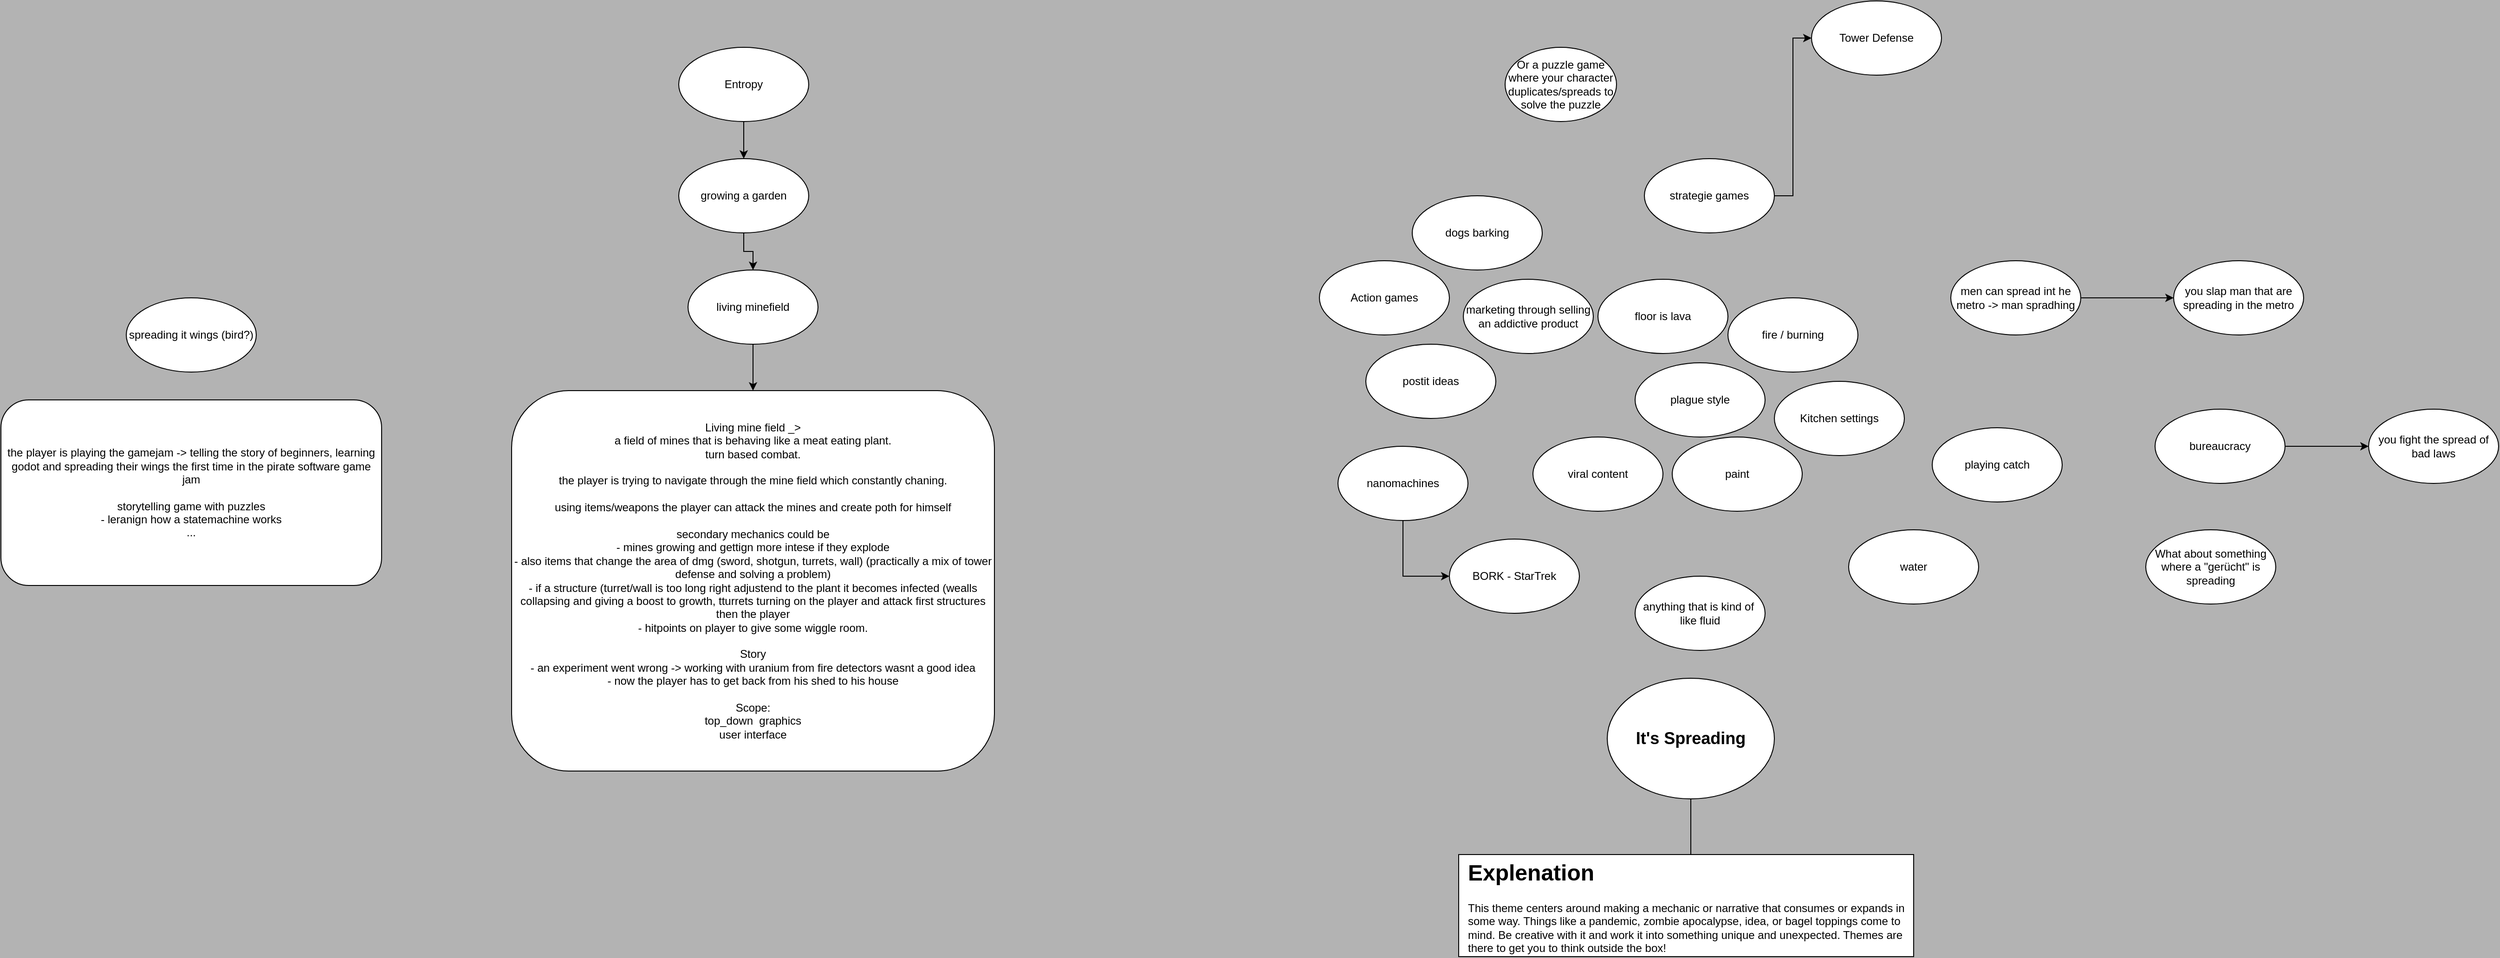 <mxfile version="22.0.2" type="device">
  <diagram name="Page-1" id="4Y5169i-J_ugkYAt-xjl">
    <mxGraphModel dx="2431" dy="707" grid="1" gridSize="10" guides="1" tooltips="1" connect="1" arrows="1" fold="1" page="0" pageScale="1" pageWidth="1169" pageHeight="827" background="#B3B3B3" math="0" shadow="0">
      <root>
        <mxCell id="0" />
        <mxCell id="1" parent="0" />
        <mxCell id="lqZI8Cv99HljoWMNERQL-3" value="" style="rounded=0;whiteSpace=wrap;html=1;" parent="1" vertex="1">
          <mxGeometry x="630" y="1110" width="490" height="110" as="geometry" />
        </mxCell>
        <mxCell id="lqZI8Cv99HljoWMNERQL-4" style="edgeStyle=orthogonalEdgeStyle;rounded=0;orthogonalLoop=1;jettySize=auto;html=1;entryX=0.5;entryY=0;entryDx=0;entryDy=0;endArrow=none;endFill=0;" parent="1" source="lqZI8Cv99HljoWMNERQL-1" target="lqZI8Cv99HljoWMNERQL-2" edge="1">
          <mxGeometry relative="1" as="geometry" />
        </mxCell>
        <mxCell id="lqZI8Cv99HljoWMNERQL-1" value="It&#39;s Spreading" style="ellipse;whiteSpace=wrap;html=1;fontStyle=1;fontSize=18;" parent="1" vertex="1">
          <mxGeometry x="790" y="920" width="180" height="130" as="geometry" />
        </mxCell>
        <mxCell id="lqZI8Cv99HljoWMNERQL-2" value="&lt;h1&gt;Explenation&lt;/h1&gt;&lt;p&gt;This theme centers around making a mechanic or narrative that consumes or expands in some way. Things like a pandemic, zombie apocalypse, idea, or bagel toppings come to mind. Be creative with it and work it into something unique and unexpected. Themes are there to get you to think outside the box!&lt;br&gt;&lt;/p&gt;" style="text;html=1;strokeColor=none;fillColor=none;spacing=5;spacingTop=-20;whiteSpace=wrap;overflow=hidden;rounded=0;" parent="1" vertex="1">
          <mxGeometry x="635" y="1110" width="490" height="110" as="geometry" />
        </mxCell>
        <mxCell id="lqZI8Cv99HljoWMNERQL-5" value="Tower Defense&lt;br&gt;" style="ellipse;whiteSpace=wrap;html=1;" parent="1" vertex="1">
          <mxGeometry x="1010" y="190" width="140" height="80" as="geometry" />
        </mxCell>
        <mxCell id="lqZI8Cv99HljoWMNERQL-7" value="Kitchen settings" style="ellipse;whiteSpace=wrap;html=1;" parent="1" vertex="1">
          <mxGeometry x="970" y="600" width="140" height="80" as="geometry" />
        </mxCell>
        <mxCell id="lqZI8Cv99HljoWMNERQL-8" value="plague style" style="ellipse;whiteSpace=wrap;html=1;" parent="1" vertex="1">
          <mxGeometry x="820" y="580" width="140" height="80" as="geometry" />
        </mxCell>
        <mxCell id="lqZI8Cv99HljoWMNERQL-9" value="paint" style="ellipse;whiteSpace=wrap;html=1;" parent="1" vertex="1">
          <mxGeometry x="860" y="660" width="140" height="80" as="geometry" />
        </mxCell>
        <mxCell id="lqZI8Cv99HljoWMNERQL-10" value="water" style="ellipse;whiteSpace=wrap;html=1;" parent="1" vertex="1">
          <mxGeometry x="1050" y="760" width="140" height="80" as="geometry" />
        </mxCell>
        <mxCell id="lqZI8Cv99HljoWMNERQL-11" value="playing catch" style="ellipse;whiteSpace=wrap;html=1;" parent="1" vertex="1">
          <mxGeometry x="1140" y="650" width="140" height="80" as="geometry" />
        </mxCell>
        <mxCell id="lqZI8Cv99HljoWMNERQL-12" value="fire / burning" style="ellipse;whiteSpace=wrap;html=1;" parent="1" vertex="1">
          <mxGeometry x="920" y="510" width="140" height="80" as="geometry" />
        </mxCell>
        <mxCell id="lqZI8Cv99HljoWMNERQL-13" value="floor is lava" style="ellipse;whiteSpace=wrap;html=1;" parent="1" vertex="1">
          <mxGeometry x="780" y="490" width="140" height="80" as="geometry" />
        </mxCell>
        <mxCell id="4PqtFaMHEQPSMtPGuPxq-4" style="edgeStyle=orthogonalEdgeStyle;rounded=0;orthogonalLoop=1;jettySize=auto;html=1;" parent="1" source="lqZI8Cv99HljoWMNERQL-14" target="lqZI8Cv99HljoWMNERQL-17" edge="1">
          <mxGeometry relative="1" as="geometry" />
        </mxCell>
        <mxCell id="lqZI8Cv99HljoWMNERQL-14" value="growing a garden" style="ellipse;whiteSpace=wrap;html=1;" parent="1" vertex="1">
          <mxGeometry x="-210" y="360" width="140" height="80" as="geometry" />
        </mxCell>
        <mxCell id="lqZI8Cv99HljoWMNERQL-15" value="marketing through selling an addictive product" style="ellipse;whiteSpace=wrap;html=1;" parent="1" vertex="1">
          <mxGeometry x="635" y="490" width="140" height="80" as="geometry" />
        </mxCell>
        <mxCell id="lqZI8Cv99HljoWMNERQL-16" value="postit ideas" style="ellipse;whiteSpace=wrap;html=1;" parent="1" vertex="1">
          <mxGeometry x="530" y="560" width="140" height="80" as="geometry" />
        </mxCell>
        <mxCell id="4PqtFaMHEQPSMtPGuPxq-5" style="edgeStyle=orthogonalEdgeStyle;rounded=0;orthogonalLoop=1;jettySize=auto;html=1;" parent="1" source="lqZI8Cv99HljoWMNERQL-17" target="lqZI8Cv99HljoWMNERQL-38" edge="1">
          <mxGeometry relative="1" as="geometry" />
        </mxCell>
        <mxCell id="lqZI8Cv99HljoWMNERQL-17" value="living minefield" style="ellipse;whiteSpace=wrap;html=1;" parent="1" vertex="1">
          <mxGeometry x="-200" y="480" width="140" height="80" as="geometry" />
        </mxCell>
        <mxCell id="lqZI8Cv99HljoWMNERQL-18" value="dogs barking" style="ellipse;whiteSpace=wrap;html=1;" parent="1" vertex="1">
          <mxGeometry x="580" y="400" width="140" height="80" as="geometry" />
        </mxCell>
        <mxCell id="lqZI8Cv99HljoWMNERQL-19" value="viral content" style="ellipse;whiteSpace=wrap;html=1;" parent="1" vertex="1">
          <mxGeometry x="710" y="660" width="140" height="80" as="geometry" />
        </mxCell>
        <mxCell id="lqZI8Cv99HljoWMNERQL-22" style="edgeStyle=orthogonalEdgeStyle;rounded=0;orthogonalLoop=1;jettySize=auto;html=1;entryX=0;entryY=0.5;entryDx=0;entryDy=0;" parent="1" source="lqZI8Cv99HljoWMNERQL-20" target="lqZI8Cv99HljoWMNERQL-5" edge="1">
          <mxGeometry relative="1" as="geometry" />
        </mxCell>
        <mxCell id="lqZI8Cv99HljoWMNERQL-20" value="strategie games" style="ellipse;whiteSpace=wrap;html=1;" parent="1" vertex="1">
          <mxGeometry x="830" y="360" width="140" height="80" as="geometry" />
        </mxCell>
        <mxCell id="lqZI8Cv99HljoWMNERQL-21" value="Action games" style="ellipse;whiteSpace=wrap;html=1;" parent="1" vertex="1">
          <mxGeometry x="480" y="470" width="140" height="80" as="geometry" />
        </mxCell>
        <mxCell id="lqZI8Cv99HljoWMNERQL-23" value="Or a puzzle game where your character duplicates/spreads to solve the puzzle" style="ellipse;whiteSpace=wrap;html=1;" parent="1" vertex="1">
          <mxGeometry x="680" y="240" width="120" height="80" as="geometry" />
        </mxCell>
        <mxCell id="lqZI8Cv99HljoWMNERQL-24" value="anything that is kind of&amp;nbsp; like fluid" style="ellipse;whiteSpace=wrap;html=1;" parent="1" vertex="1">
          <mxGeometry x="820" y="810" width="140" height="80" as="geometry" />
        </mxCell>
        <mxCell id="lqZI8Cv99HljoWMNERQL-27" style="edgeStyle=orthogonalEdgeStyle;rounded=0;orthogonalLoop=1;jettySize=auto;html=1;entryX=0;entryY=0.5;entryDx=0;entryDy=0;" parent="1" source="lqZI8Cv99HljoWMNERQL-25" target="lqZI8Cv99HljoWMNERQL-26" edge="1">
          <mxGeometry relative="1" as="geometry" />
        </mxCell>
        <mxCell id="lqZI8Cv99HljoWMNERQL-25" value="nanomachines" style="ellipse;whiteSpace=wrap;html=1;" parent="1" vertex="1">
          <mxGeometry x="500" y="670" width="140" height="80" as="geometry" />
        </mxCell>
        <mxCell id="lqZI8Cv99HljoWMNERQL-26" value="BORK - StarTrek" style="ellipse;whiteSpace=wrap;html=1;" parent="1" vertex="1">
          <mxGeometry x="620" y="770" width="140" height="80" as="geometry" />
        </mxCell>
        <mxCell id="lqZI8Cv99HljoWMNERQL-30" style="edgeStyle=orthogonalEdgeStyle;rounded=0;orthogonalLoop=1;jettySize=auto;html=1;entryX=0;entryY=0.5;entryDx=0;entryDy=0;" parent="1" source="lqZI8Cv99HljoWMNERQL-28" target="lqZI8Cv99HljoWMNERQL-29" edge="1">
          <mxGeometry relative="1" as="geometry" />
        </mxCell>
        <mxCell id="lqZI8Cv99HljoWMNERQL-28" value="men can spread int he metro -&amp;gt; man spradhing" style="ellipse;whiteSpace=wrap;html=1;" parent="1" vertex="1">
          <mxGeometry x="1160" y="470" width="140" height="80" as="geometry" />
        </mxCell>
        <mxCell id="lqZI8Cv99HljoWMNERQL-29" value="you slap man that are spreading in the metro" style="ellipse;whiteSpace=wrap;html=1;" parent="1" vertex="1">
          <mxGeometry x="1400" y="470" width="140" height="80" as="geometry" />
        </mxCell>
        <mxCell id="lqZI8Cv99HljoWMNERQL-33" style="edgeStyle=orthogonalEdgeStyle;rounded=0;orthogonalLoop=1;jettySize=auto;html=1;" parent="1" source="lqZI8Cv99HljoWMNERQL-31" target="lqZI8Cv99HljoWMNERQL-32" edge="1">
          <mxGeometry relative="1" as="geometry" />
        </mxCell>
        <mxCell id="lqZI8Cv99HljoWMNERQL-31" value="bureaucracy" style="ellipse;whiteSpace=wrap;html=1;" parent="1" vertex="1">
          <mxGeometry x="1380" y="630" width="140" height="80" as="geometry" />
        </mxCell>
        <mxCell id="lqZI8Cv99HljoWMNERQL-32" value="you fight the spread of bad laws" style="ellipse;whiteSpace=wrap;html=1;" parent="1" vertex="1">
          <mxGeometry x="1610" y="630" width="140" height="80" as="geometry" />
        </mxCell>
        <mxCell id="lqZI8Cv99HljoWMNERQL-34" value="What about something where a &quot;gerücht&quot; is spreading" style="ellipse;whiteSpace=wrap;html=1;" parent="1" vertex="1">
          <mxGeometry x="1370" y="760" width="140" height="80" as="geometry" />
        </mxCell>
        <mxCell id="lqZI8Cv99HljoWMNERQL-38" value="Living mine field _&amp;gt;&lt;br&gt;a field of mines that is behaving like a meat eating plant.&lt;br&gt;turn based combat.&lt;br&gt;&lt;br&gt;the player is trying to navigate through the mine field which constantly chaning.&lt;br&gt;&lt;br&gt;using items/weapons the player can attack the mines and create poth for himself&lt;br&gt;&lt;br&gt;secondary mechanics could be&lt;br&gt;- mines growing and gettign more intese if they explode&lt;br&gt;- also items that change the area of dmg (sword, shotgun, turrets, wall) (practically a mix of tower defense and solving a problem)&lt;br&gt;- if a structure (turret/wall is too long right adjustend to the plant it becomes infected (wealls collapsing and giving a boost to growth, tturrets turning on the player and attack first structures then the player&lt;br&gt;- hitpoints on player to give some wiggle room.&lt;br&gt;&lt;br&gt;Story&lt;br&gt;- an experiment went wrong -&amp;gt; working with uranium from fire detectors wasnt a good idea&lt;br&gt;- now the player has to get back from his shed to his house&lt;br&gt;&lt;br&gt;Scope:&lt;br&gt;top_down&amp;nbsp; graphics&lt;br&gt;user interface" style="rounded=1;whiteSpace=wrap;html=1;" parent="1" vertex="1">
          <mxGeometry x="-390" y="610" width="520" height="410" as="geometry" />
        </mxCell>
        <mxCell id="4PqtFaMHEQPSMtPGuPxq-3" style="edgeStyle=orthogonalEdgeStyle;rounded=0;orthogonalLoop=1;jettySize=auto;html=1;entryX=0.5;entryY=0;entryDx=0;entryDy=0;" parent="1" source="lqZI8Cv99HljoWMNERQL-39" target="lqZI8Cv99HljoWMNERQL-14" edge="1">
          <mxGeometry relative="1" as="geometry" />
        </mxCell>
        <mxCell id="lqZI8Cv99HljoWMNERQL-39" value="Entropy" style="ellipse;whiteSpace=wrap;html=1;" parent="1" vertex="1">
          <mxGeometry x="-210" y="240" width="140" height="80" as="geometry" />
        </mxCell>
        <mxCell id="4PqtFaMHEQPSMtPGuPxq-1" value="spreading it wings (bird?)" style="ellipse;whiteSpace=wrap;html=1;" parent="1" vertex="1">
          <mxGeometry x="-805" y="510" width="140" height="80" as="geometry" />
        </mxCell>
        <mxCell id="4PqtFaMHEQPSMtPGuPxq-2" value="the player is playing the gamejam -&amp;gt; telling the story of beginners, learning godot and spreading their wings the first time in the pirate software game jam&lt;br&gt;&lt;br&gt;storytelling game with puzzles&lt;br&gt;- leranign how a statemachine works&lt;br&gt;..." style="rounded=1;whiteSpace=wrap;html=1;" parent="1" vertex="1">
          <mxGeometry x="-940" y="620" width="410" height="200" as="geometry" />
        </mxCell>
      </root>
    </mxGraphModel>
  </diagram>
</mxfile>
